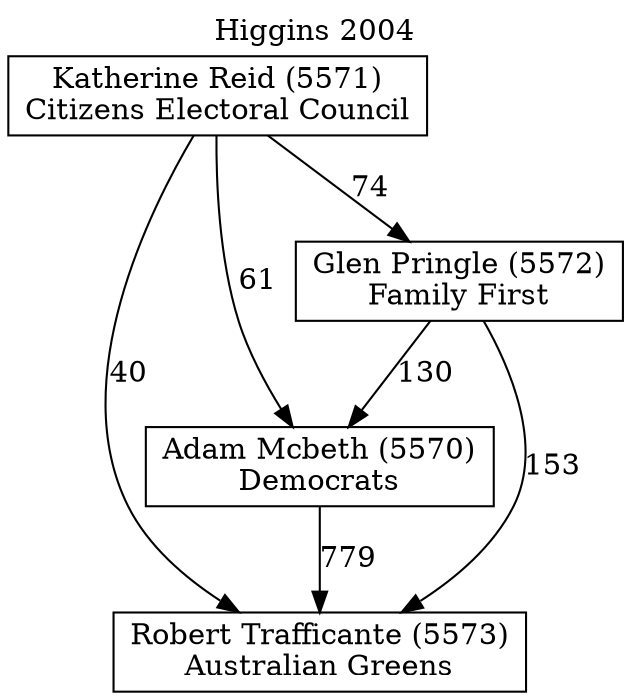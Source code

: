 // House preference flow
digraph "Robert Trafficante (5573)_Higgins_2004" {
	graph [label="Higgins 2004" labelloc=t mclimit=10]
	node [shape=box]
	"Robert Trafficante (5573)" [label="Robert Trafficante (5573)
Australian Greens"]
	"Adam Mcbeth (5570)" [label="Adam Mcbeth (5570)
Democrats"]
	"Glen Pringle (5572)" [label="Glen Pringle (5572)
Family First"]
	"Katherine Reid (5571)" [label="Katherine Reid (5571)
Citizens Electoral Council"]
	"Robert Trafficante (5573)" [label="Robert Trafficante (5573)
Australian Greens"]
	"Glen Pringle (5572)" [label="Glen Pringle (5572)
Family First"]
	"Katherine Reid (5571)" [label="Katherine Reid (5571)
Citizens Electoral Council"]
	"Robert Trafficante (5573)" [label="Robert Trafficante (5573)
Australian Greens"]
	"Katherine Reid (5571)" [label="Katherine Reid (5571)
Citizens Electoral Council"]
	"Katherine Reid (5571)" [label="Katherine Reid (5571)
Citizens Electoral Council"]
	"Glen Pringle (5572)" [label="Glen Pringle (5572)
Family First"]
	"Katherine Reid (5571)" [label="Katherine Reid (5571)
Citizens Electoral Council"]
	"Katherine Reid (5571)" [label="Katherine Reid (5571)
Citizens Electoral Council"]
	"Adam Mcbeth (5570)" [label="Adam Mcbeth (5570)
Democrats"]
	"Glen Pringle (5572)" [label="Glen Pringle (5572)
Family First"]
	"Katherine Reid (5571)" [label="Katherine Reid (5571)
Citizens Electoral Council"]
	"Adam Mcbeth (5570)" [label="Adam Mcbeth (5570)
Democrats"]
	"Katherine Reid (5571)" [label="Katherine Reid (5571)
Citizens Electoral Council"]
	"Katherine Reid (5571)" [label="Katherine Reid (5571)
Citizens Electoral Council"]
	"Glen Pringle (5572)" [label="Glen Pringle (5572)
Family First"]
	"Katherine Reid (5571)" [label="Katherine Reid (5571)
Citizens Electoral Council"]
	"Katherine Reid (5571)" [label="Katherine Reid (5571)
Citizens Electoral Council"]
	"Adam Mcbeth (5570)" -> "Robert Trafficante (5573)" [label=779]
	"Glen Pringle (5572)" -> "Adam Mcbeth (5570)" [label=130]
	"Katherine Reid (5571)" -> "Glen Pringle (5572)" [label=74]
	"Glen Pringle (5572)" -> "Robert Trafficante (5573)" [label=153]
	"Katherine Reid (5571)" -> "Robert Trafficante (5573)" [label=40]
	"Katherine Reid (5571)" -> "Adam Mcbeth (5570)" [label=61]
}
